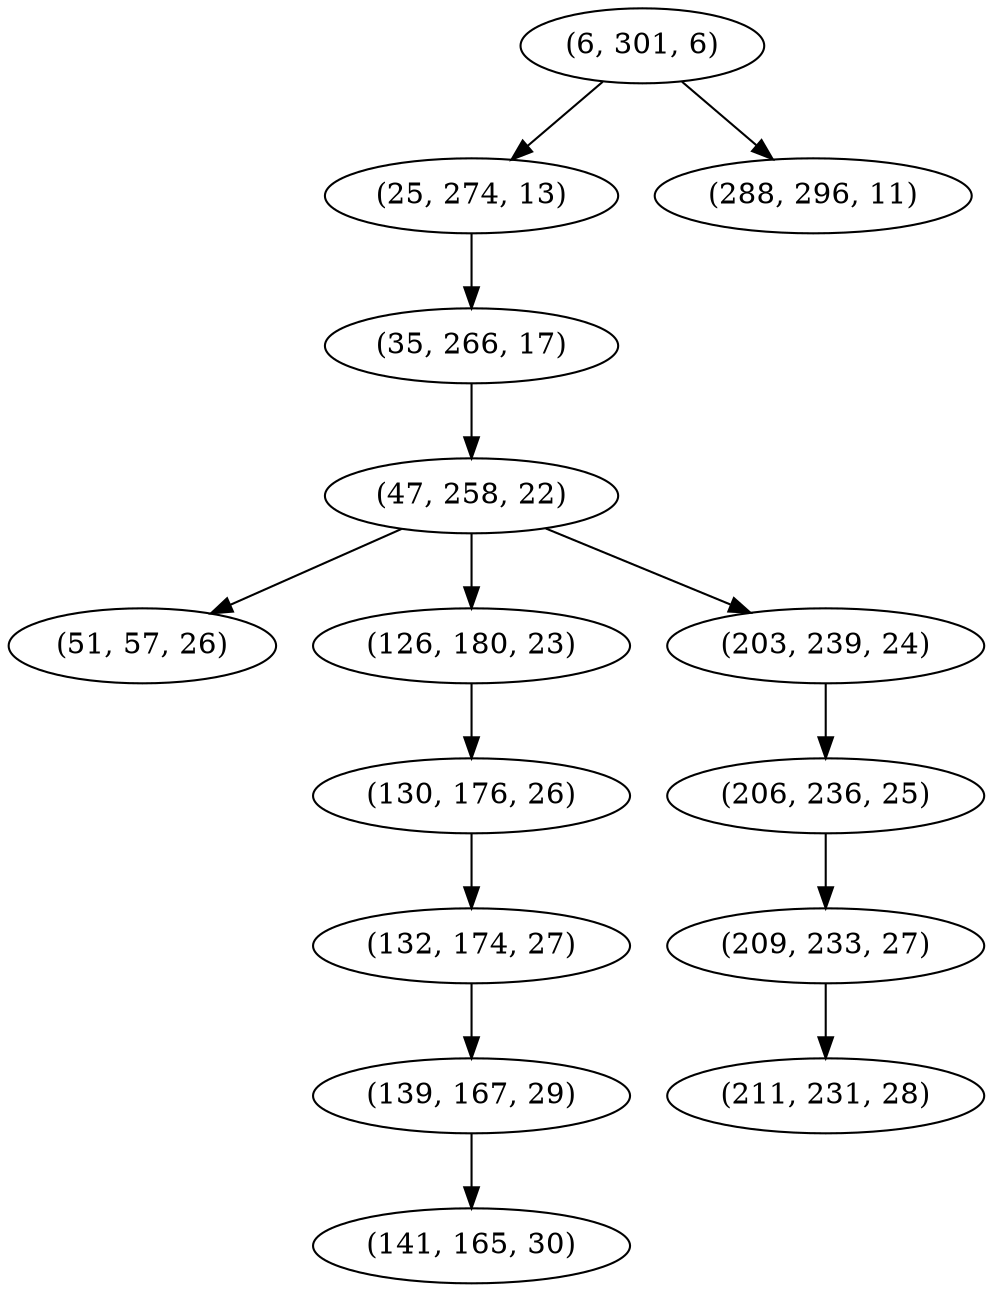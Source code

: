 digraph tree {
    "(6, 301, 6)";
    "(25, 274, 13)";
    "(35, 266, 17)";
    "(47, 258, 22)";
    "(51, 57, 26)";
    "(126, 180, 23)";
    "(130, 176, 26)";
    "(132, 174, 27)";
    "(139, 167, 29)";
    "(141, 165, 30)";
    "(203, 239, 24)";
    "(206, 236, 25)";
    "(209, 233, 27)";
    "(211, 231, 28)";
    "(288, 296, 11)";
    "(6, 301, 6)" -> "(25, 274, 13)";
    "(6, 301, 6)" -> "(288, 296, 11)";
    "(25, 274, 13)" -> "(35, 266, 17)";
    "(35, 266, 17)" -> "(47, 258, 22)";
    "(47, 258, 22)" -> "(51, 57, 26)";
    "(47, 258, 22)" -> "(126, 180, 23)";
    "(47, 258, 22)" -> "(203, 239, 24)";
    "(126, 180, 23)" -> "(130, 176, 26)";
    "(130, 176, 26)" -> "(132, 174, 27)";
    "(132, 174, 27)" -> "(139, 167, 29)";
    "(139, 167, 29)" -> "(141, 165, 30)";
    "(203, 239, 24)" -> "(206, 236, 25)";
    "(206, 236, 25)" -> "(209, 233, 27)";
    "(209, 233, 27)" -> "(211, 231, 28)";
}
